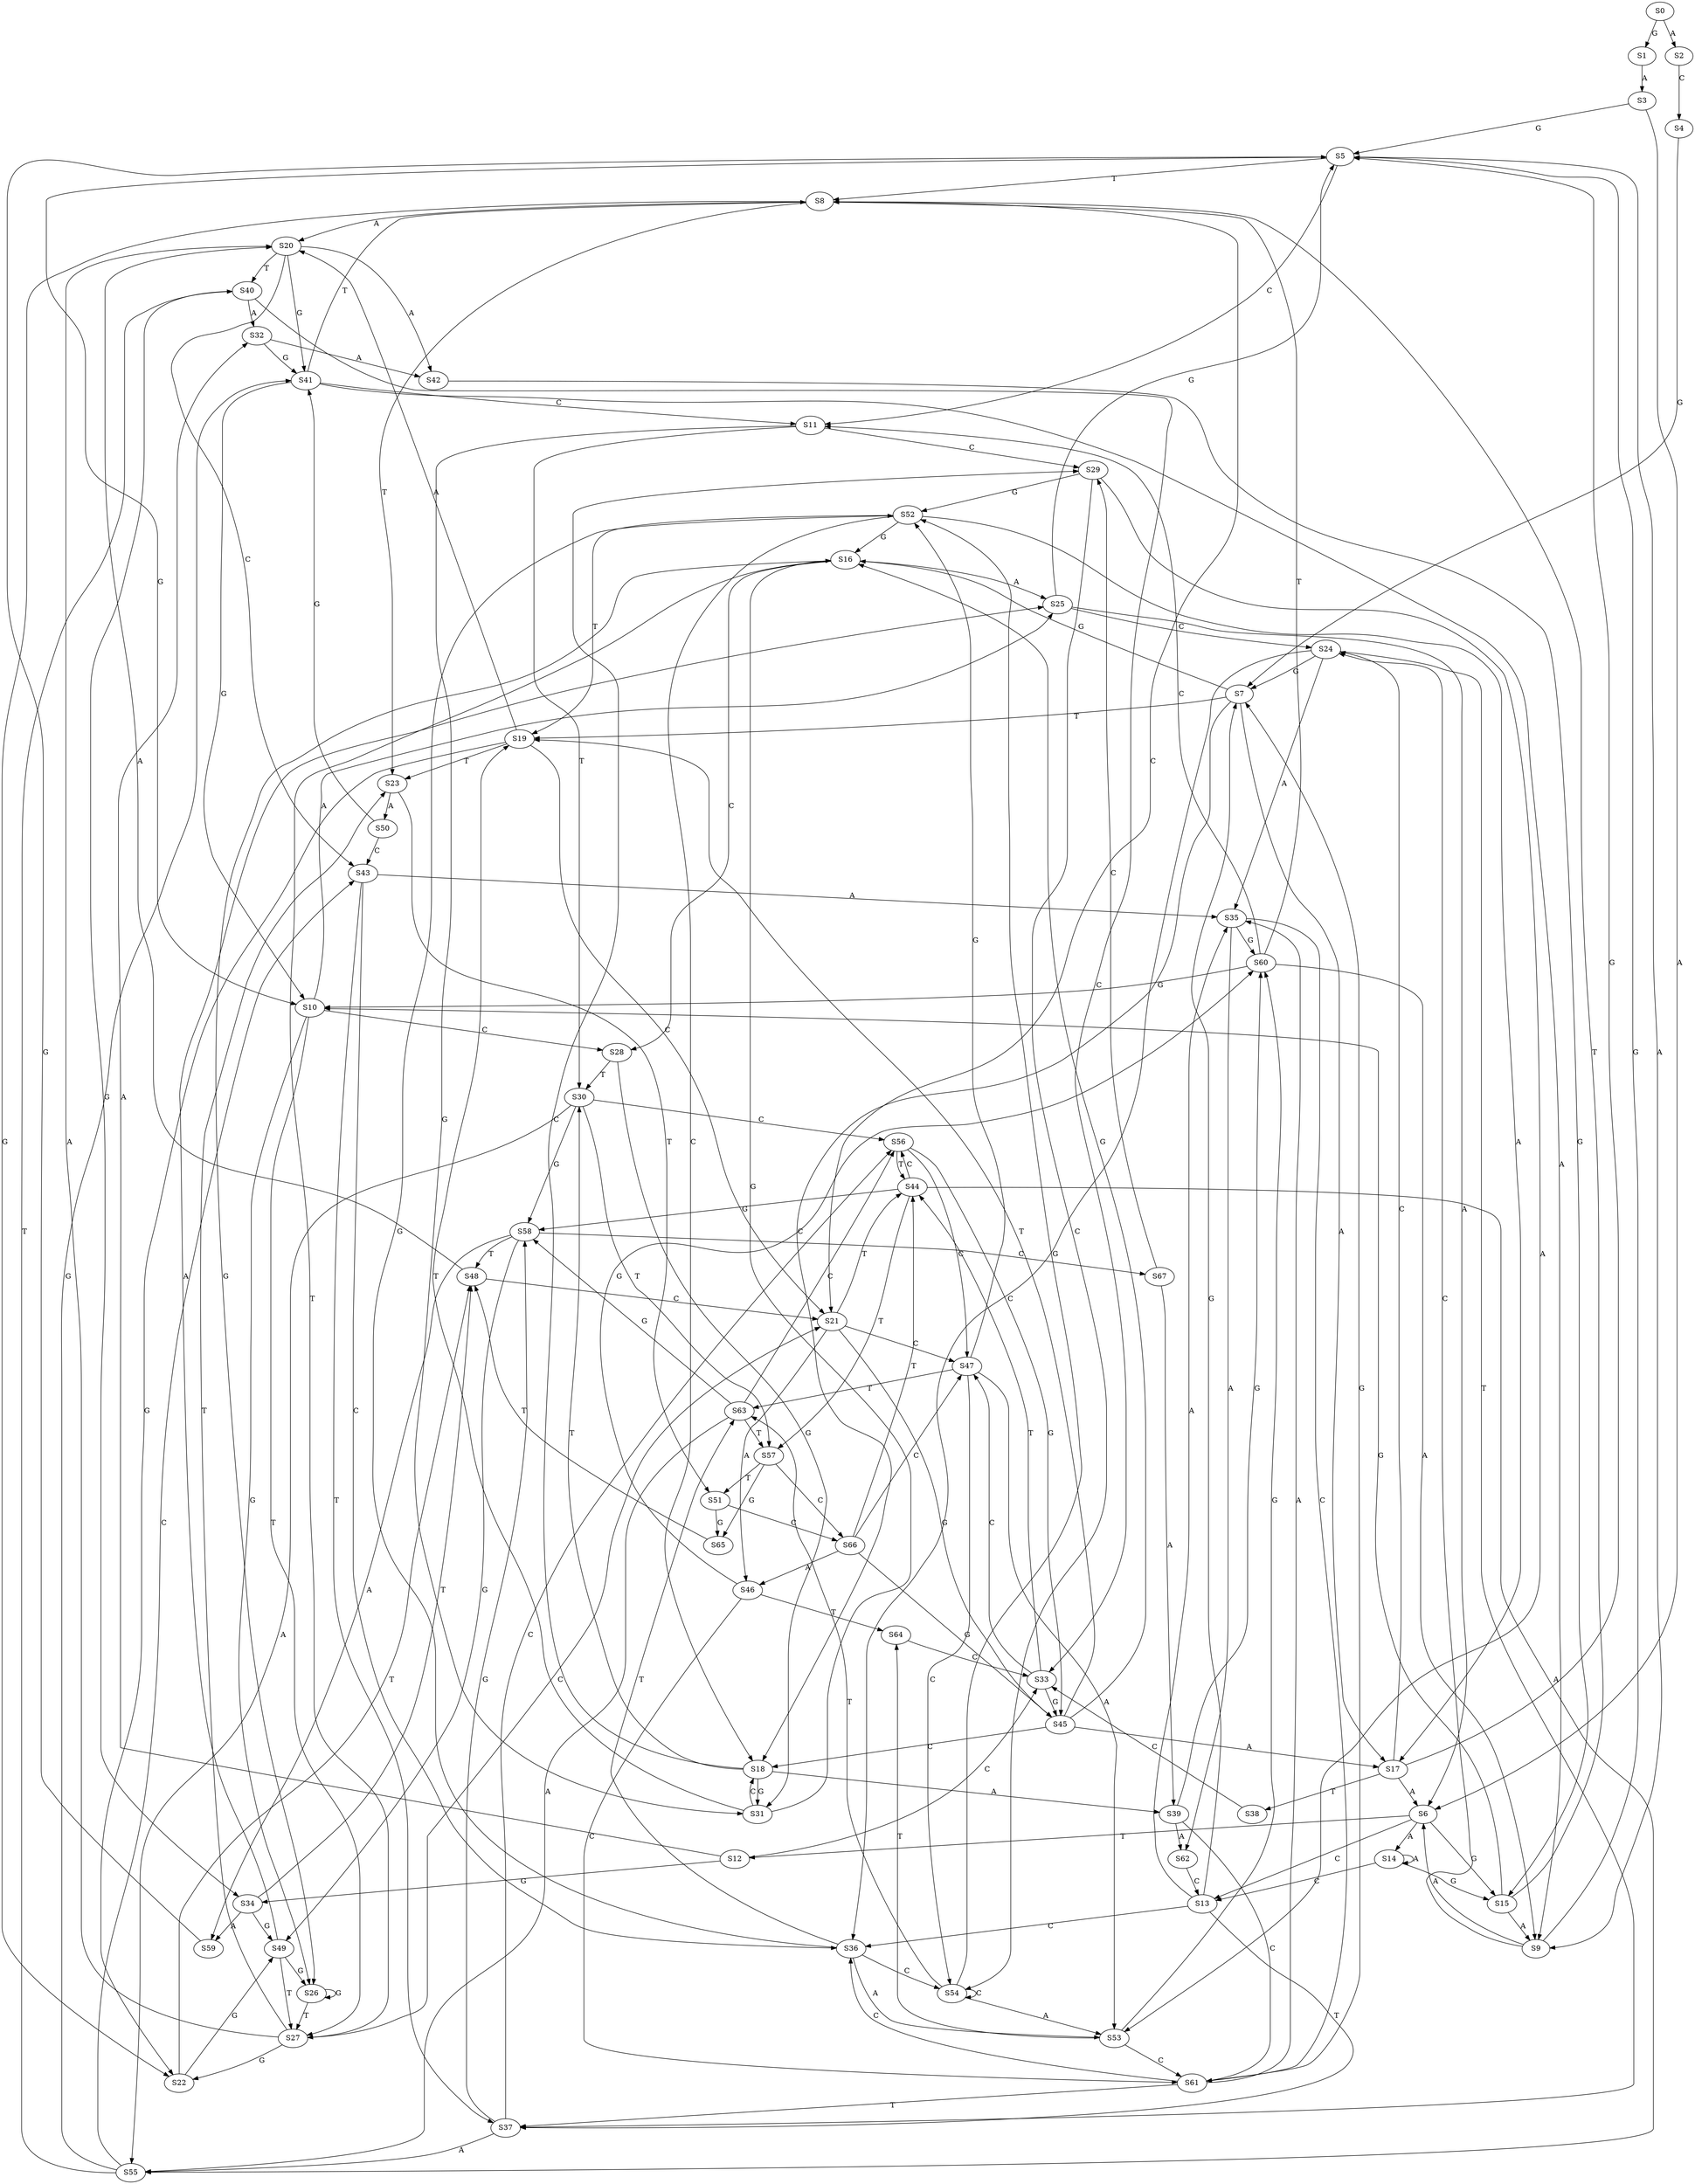strict digraph  {
	S0 -> S1 [ label = G ];
	S0 -> S2 [ label = A ];
	S1 -> S3 [ label = A ];
	S2 -> S4 [ label = C ];
	S3 -> S5 [ label = G ];
	S3 -> S6 [ label = A ];
	S4 -> S7 [ label = G ];
	S5 -> S8 [ label = T ];
	S5 -> S9 [ label = A ];
	S5 -> S10 [ label = G ];
	S5 -> S11 [ label = C ];
	S6 -> S12 [ label = T ];
	S6 -> S13 [ label = C ];
	S6 -> S14 [ label = A ];
	S6 -> S15 [ label = G ];
	S7 -> S16 [ label = G ];
	S7 -> S17 [ label = A ];
	S7 -> S18 [ label = C ];
	S7 -> S19 [ label = T ];
	S8 -> S20 [ label = A ];
	S8 -> S21 [ label = C ];
	S8 -> S22 [ label = G ];
	S8 -> S23 [ label = T ];
	S9 -> S6 [ label = A ];
	S9 -> S24 [ label = C ];
	S9 -> S5 [ label = G ];
	S10 -> S25 [ label = A ];
	S10 -> S26 [ label = G ];
	S10 -> S27 [ label = T ];
	S10 -> S28 [ label = C ];
	S11 -> S29 [ label = C ];
	S11 -> S30 [ label = T ];
	S11 -> S31 [ label = G ];
	S12 -> S32 [ label = A ];
	S12 -> S33 [ label = C ];
	S12 -> S34 [ label = G ];
	S13 -> S35 [ label = A ];
	S13 -> S36 [ label = C ];
	S13 -> S7 [ label = G ];
	S13 -> S37 [ label = T ];
	S14 -> S15 [ label = G ];
	S14 -> S13 [ label = C ];
	S14 -> S14 [ label = A ];
	S15 -> S8 [ label = T ];
	S15 -> S9 [ label = A ];
	S15 -> S10 [ label = G ];
	S16 -> S25 [ label = A ];
	S16 -> S26 [ label = G ];
	S16 -> S28 [ label = C ];
	S16 -> S27 [ label = T ];
	S17 -> S6 [ label = A ];
	S17 -> S24 [ label = C ];
	S17 -> S5 [ label = G ];
	S17 -> S38 [ label = T ];
	S18 -> S31 [ label = G ];
	S18 -> S30 [ label = T ];
	S18 -> S29 [ label = C ];
	S18 -> S39 [ label = A ];
	S19 -> S21 [ label = C ];
	S19 -> S20 [ label = A ];
	S19 -> S22 [ label = G ];
	S19 -> S23 [ label = T ];
	S20 -> S40 [ label = T ];
	S20 -> S41 [ label = G ];
	S20 -> S42 [ label = A ];
	S20 -> S43 [ label = C ];
	S21 -> S44 [ label = T ];
	S21 -> S45 [ label = G ];
	S21 -> S46 [ label = A ];
	S21 -> S47 [ label = C ];
	S22 -> S48 [ label = T ];
	S22 -> S49 [ label = G ];
	S23 -> S50 [ label = A ];
	S23 -> S51 [ label = T ];
	S24 -> S37 [ label = T ];
	S24 -> S7 [ label = G ];
	S24 -> S36 [ label = C ];
	S24 -> S35 [ label = A ];
	S25 -> S6 [ label = A ];
	S25 -> S24 [ label = C ];
	S25 -> S5 [ label = G ];
	S26 -> S27 [ label = T ];
	S26 -> S26 [ label = G ];
	S27 -> S20 [ label = A ];
	S27 -> S21 [ label = C ];
	S27 -> S22 [ label = G ];
	S27 -> S23 [ label = T ];
	S28 -> S30 [ label = T ];
	S28 -> S31 [ label = G ];
	S29 -> S52 [ label = G ];
	S29 -> S53 [ label = A ];
	S29 -> S54 [ label = C ];
	S30 -> S55 [ label = A ];
	S30 -> S56 [ label = C ];
	S30 -> S57 [ label = T ];
	S30 -> S58 [ label = G ];
	S31 -> S16 [ label = G ];
	S31 -> S18 [ label = C ];
	S31 -> S19 [ label = T ];
	S32 -> S41 [ label = G ];
	S32 -> S42 [ label = A ];
	S33 -> S47 [ label = C ];
	S33 -> S45 [ label = G ];
	S33 -> S44 [ label = T ];
	S34 -> S49 [ label = G ];
	S34 -> S59 [ label = A ];
	S34 -> S48 [ label = T ];
	S35 -> S60 [ label = G ];
	S35 -> S61 [ label = C ];
	S35 -> S62 [ label = A ];
	S36 -> S54 [ label = C ];
	S36 -> S53 [ label = A ];
	S36 -> S63 [ label = T ];
	S36 -> S52 [ label = G ];
	S37 -> S55 [ label = A ];
	S37 -> S56 [ label = C ];
	S37 -> S58 [ label = G ];
	S38 -> S33 [ label = C ];
	S39 -> S60 [ label = G ];
	S39 -> S62 [ label = A ];
	S39 -> S61 [ label = C ];
	S40 -> S33 [ label = C ];
	S40 -> S32 [ label = A ];
	S40 -> S34 [ label = G ];
	S41 -> S8 [ label = T ];
	S41 -> S9 [ label = A ];
	S41 -> S11 [ label = C ];
	S41 -> S10 [ label = G ];
	S42 -> S15 [ label = G ];
	S43 -> S36 [ label = C ];
	S43 -> S37 [ label = T ];
	S43 -> S35 [ label = A ];
	S44 -> S58 [ label = G ];
	S44 -> S56 [ label = C ];
	S44 -> S55 [ label = A ];
	S44 -> S57 [ label = T ];
	S45 -> S16 [ label = G ];
	S45 -> S19 [ label = T ];
	S45 -> S18 [ label = C ];
	S45 -> S17 [ label = A ];
	S46 -> S64 [ label = T ];
	S46 -> S61 [ label = C ];
	S46 -> S60 [ label = G ];
	S47 -> S54 [ label = C ];
	S47 -> S53 [ label = A ];
	S47 -> S63 [ label = T ];
	S47 -> S52 [ label = G ];
	S48 -> S21 [ label = C ];
	S48 -> S20 [ label = A ];
	S49 -> S27 [ label = T ];
	S49 -> S26 [ label = G ];
	S49 -> S25 [ label = A ];
	S50 -> S43 [ label = C ];
	S50 -> S41 [ label = G ];
	S51 -> S65 [ label = G ];
	S51 -> S66 [ label = C ];
	S52 -> S17 [ label = A ];
	S52 -> S16 [ label = G ];
	S52 -> S19 [ label = T ];
	S52 -> S18 [ label = C ];
	S53 -> S60 [ label = G ];
	S53 -> S64 [ label = T ];
	S53 -> S61 [ label = C ];
	S54 -> S52 [ label = G ];
	S54 -> S54 [ label = C ];
	S54 -> S53 [ label = A ];
	S54 -> S63 [ label = T ];
	S55 -> S41 [ label = G ];
	S55 -> S40 [ label = T ];
	S55 -> S43 [ label = C ];
	S56 -> S44 [ label = T ];
	S56 -> S45 [ label = G ];
	S56 -> S47 [ label = C ];
	S57 -> S66 [ label = C ];
	S57 -> S65 [ label = G ];
	S57 -> S51 [ label = T ];
	S58 -> S59 [ label = A ];
	S58 -> S67 [ label = C ];
	S58 -> S48 [ label = T ];
	S58 -> S49 [ label = G ];
	S59 -> S5 [ label = G ];
	S60 -> S10 [ label = G ];
	S60 -> S8 [ label = T ];
	S60 -> S9 [ label = A ];
	S60 -> S11 [ label = C ];
	S61 -> S37 [ label = T ];
	S61 -> S36 [ label = C ];
	S61 -> S35 [ label = A ];
	S61 -> S7 [ label = G ];
	S62 -> S13 [ label = C ];
	S63 -> S55 [ label = A ];
	S63 -> S58 [ label = G ];
	S63 -> S56 [ label = C ];
	S63 -> S57 [ label = T ];
	S64 -> S33 [ label = C ];
	S65 -> S48 [ label = T ];
	S66 -> S46 [ label = A ];
	S66 -> S44 [ label = T ];
	S66 -> S47 [ label = C ];
	S66 -> S45 [ label = G ];
	S67 -> S29 [ label = C ];
	S67 -> S39 [ label = A ];
}
